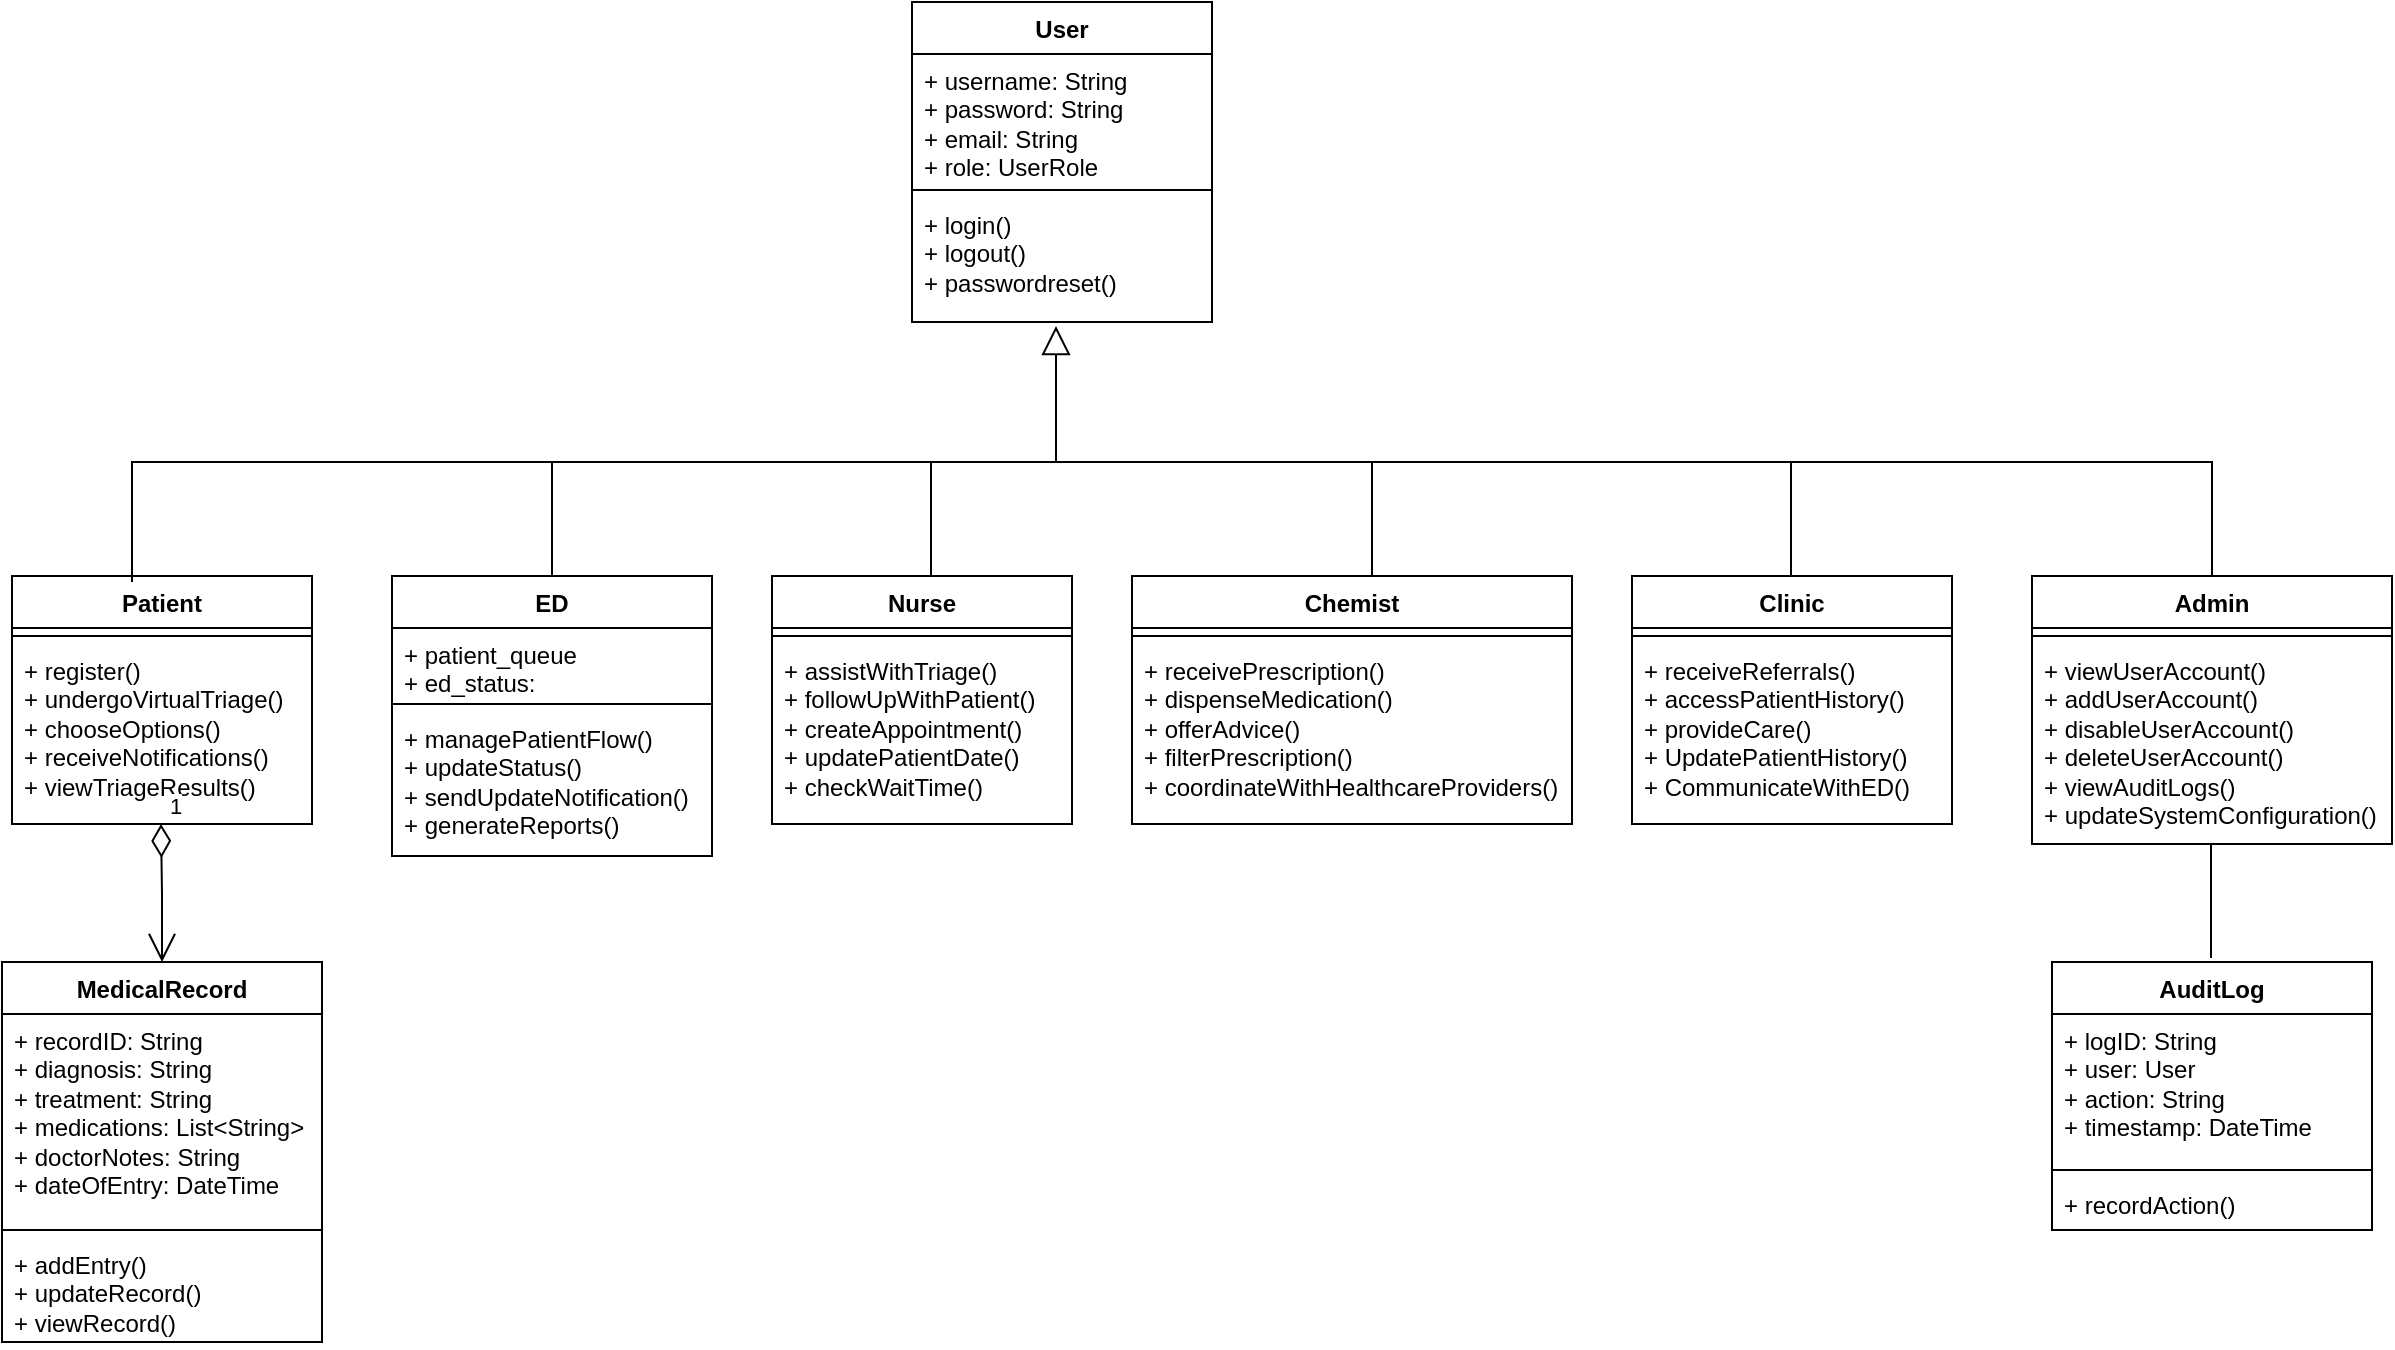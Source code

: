 <mxfile version="24.7.16">
  <diagram id="C5RBs43oDa-KdzZeNtuy" name="Page-1">
    <mxGraphModel grid="1" page="1" gridSize="10" guides="1" tooltips="1" connect="1" arrows="1" fold="1" pageScale="1" pageWidth="827" pageHeight="1169" math="0" shadow="0">
      <root>
        <mxCell id="WIyWlLk6GJQsqaUBKTNV-0" />
        <mxCell id="WIyWlLk6GJQsqaUBKTNV-1" parent="WIyWlLk6GJQsqaUBKTNV-0" />
        <mxCell id="7KKqcQ-AcLceqtSB1Sf0-24" value="User" style="swimlane;fontStyle=1;align=center;verticalAlign=top;childLayout=stackLayout;horizontal=1;startSize=26;horizontalStack=0;resizeParent=1;resizeParentMax=0;resizeLast=0;collapsible=1;marginBottom=0;whiteSpace=wrap;html=1;" vertex="1" parent="WIyWlLk6GJQsqaUBKTNV-1">
          <mxGeometry x="350" y="130" width="150" height="160" as="geometry" />
        </mxCell>
        <mxCell id="7KKqcQ-AcLceqtSB1Sf0-25" value="+ username: String&lt;div&gt;+ password: String&lt;/div&gt;&lt;div&gt;+ email: String&lt;/div&gt;&lt;div&gt;+ role: UserRole&lt;/div&gt;" style="text;strokeColor=none;fillColor=none;align=left;verticalAlign=top;spacingLeft=4;spacingRight=4;overflow=hidden;rotatable=0;points=[[0,0.5],[1,0.5]];portConstraint=eastwest;whiteSpace=wrap;html=1;" vertex="1" parent="7KKqcQ-AcLceqtSB1Sf0-24">
          <mxGeometry y="26" width="150" height="64" as="geometry" />
        </mxCell>
        <mxCell id="7KKqcQ-AcLceqtSB1Sf0-26" value="" style="line;strokeWidth=1;fillColor=none;align=left;verticalAlign=middle;spacingTop=-1;spacingLeft=3;spacingRight=3;rotatable=0;labelPosition=right;points=[];portConstraint=eastwest;strokeColor=inherit;" vertex="1" parent="7KKqcQ-AcLceqtSB1Sf0-24">
          <mxGeometry y="90" width="150" height="8" as="geometry" />
        </mxCell>
        <mxCell id="7KKqcQ-AcLceqtSB1Sf0-27" value="&lt;div&gt;+ login()&lt;/div&gt;&lt;div&gt;+ logout()&lt;/div&gt;&lt;div&gt;+ passwordreset()&lt;/div&gt;" style="text;strokeColor=none;fillColor=none;align=left;verticalAlign=top;spacingLeft=4;spacingRight=4;overflow=hidden;rotatable=0;points=[[0,0.5],[1,0.5]];portConstraint=eastwest;whiteSpace=wrap;html=1;" vertex="1" parent="7KKqcQ-AcLceqtSB1Sf0-24">
          <mxGeometry y="98" width="150" height="62" as="geometry" />
        </mxCell>
        <mxCell id="JApCHdV5CyoGkeaYSmi2-0" value="Patient" style="swimlane;fontStyle=1;align=center;verticalAlign=top;childLayout=stackLayout;horizontal=1;startSize=26;horizontalStack=0;resizeParent=1;resizeParentMax=0;resizeLast=0;collapsible=1;marginBottom=0;whiteSpace=wrap;html=1;" vertex="1" parent="WIyWlLk6GJQsqaUBKTNV-1">
          <mxGeometry x="-100" y="417" width="150" height="124" as="geometry" />
        </mxCell>
        <mxCell id="JApCHdV5CyoGkeaYSmi2-2" value="" style="line;strokeWidth=1;fillColor=none;align=left;verticalAlign=middle;spacingTop=-1;spacingLeft=3;spacingRight=3;rotatable=0;labelPosition=right;points=[];portConstraint=eastwest;strokeColor=inherit;" vertex="1" parent="JApCHdV5CyoGkeaYSmi2-0">
          <mxGeometry y="26" width="150" height="8" as="geometry" />
        </mxCell>
        <mxCell id="JApCHdV5CyoGkeaYSmi2-3" value="+ register()&lt;div&gt;+ undergoVirtualTriage()&lt;/div&gt;&lt;div&gt;+ chooseOptions()&lt;/div&gt;&lt;div&gt;+ receiveNotifications()&lt;/div&gt;&lt;div&gt;+ viewTriageResults()&lt;/div&gt;" style="text;strokeColor=none;fillColor=none;align=left;verticalAlign=top;spacingLeft=4;spacingRight=4;overflow=hidden;rotatable=0;points=[[0,0.5],[1,0.5]];portConstraint=eastwest;whiteSpace=wrap;html=1;" vertex="1" parent="JApCHdV5CyoGkeaYSmi2-0">
          <mxGeometry y="34" width="150" height="90" as="geometry" />
        </mxCell>
        <mxCell id="JApCHdV5CyoGkeaYSmi2-5" value="Admin" style="swimlane;fontStyle=1;align=center;verticalAlign=top;childLayout=stackLayout;horizontal=1;startSize=26;horizontalStack=0;resizeParent=1;resizeParentMax=0;resizeLast=0;collapsible=1;marginBottom=0;whiteSpace=wrap;html=1;" vertex="1" parent="WIyWlLk6GJQsqaUBKTNV-1">
          <mxGeometry x="910" y="417" width="180" height="134" as="geometry" />
        </mxCell>
        <mxCell id="JApCHdV5CyoGkeaYSmi2-7" value="" style="line;strokeWidth=1;fillColor=none;align=left;verticalAlign=middle;spacingTop=-1;spacingLeft=3;spacingRight=3;rotatable=0;labelPosition=right;points=[];portConstraint=eastwest;strokeColor=inherit;" vertex="1" parent="JApCHdV5CyoGkeaYSmi2-5">
          <mxGeometry y="26" width="180" height="8" as="geometry" />
        </mxCell>
        <mxCell id="JApCHdV5CyoGkeaYSmi2-8" value="+ viewUserAccount()&lt;div&gt;+ addUserAccount()&lt;/div&gt;&lt;div&gt;+ disableUserAccount()&lt;/div&gt;&lt;div&gt;+ deleteUserAccount()&lt;/div&gt;&lt;div&gt;+ viewAuditLogs()&lt;/div&gt;&lt;div&gt;+ updateSystemConfiguration()&lt;/div&gt;" style="text;strokeColor=none;fillColor=none;align=left;verticalAlign=top;spacingLeft=4;spacingRight=4;overflow=hidden;rotatable=0;points=[[0,0.5],[1,0.5]];portConstraint=eastwest;whiteSpace=wrap;html=1;" vertex="1" parent="JApCHdV5CyoGkeaYSmi2-5">
          <mxGeometry y="34" width="180" height="100" as="geometry" />
        </mxCell>
        <mxCell id="JApCHdV5CyoGkeaYSmi2-9" value="ED" style="swimlane;fontStyle=1;align=center;verticalAlign=top;childLayout=stackLayout;horizontal=1;startSize=26;horizontalStack=0;resizeParent=1;resizeParentMax=0;resizeLast=0;collapsible=1;marginBottom=0;whiteSpace=wrap;html=1;" vertex="1" parent="WIyWlLk6GJQsqaUBKTNV-1">
          <mxGeometry x="90" y="417" width="160" height="140" as="geometry" />
        </mxCell>
        <mxCell id="JApCHdV5CyoGkeaYSmi2-10" value="+ patient_queue&lt;div&gt;+ ed_status:&amp;nbsp;&lt;/div&gt;" style="text;strokeColor=none;fillColor=none;align=left;verticalAlign=top;spacingLeft=4;spacingRight=4;overflow=hidden;rotatable=0;points=[[0,0.5],[1,0.5]];portConstraint=eastwest;whiteSpace=wrap;html=1;" vertex="1" parent="JApCHdV5CyoGkeaYSmi2-9">
          <mxGeometry y="26" width="160" height="34" as="geometry" />
        </mxCell>
        <mxCell id="JApCHdV5CyoGkeaYSmi2-11" value="" style="line;strokeWidth=1;fillColor=none;align=left;verticalAlign=middle;spacingTop=-1;spacingLeft=3;spacingRight=3;rotatable=0;labelPosition=right;points=[];portConstraint=eastwest;strokeColor=inherit;" vertex="1" parent="JApCHdV5CyoGkeaYSmi2-9">
          <mxGeometry y="60" width="160" height="8" as="geometry" />
        </mxCell>
        <mxCell id="JApCHdV5CyoGkeaYSmi2-12" value="+ managePatientFlow()&lt;div&gt;+ updateStatus()&lt;/div&gt;&lt;div&gt;+ sendUpdateNotification()&lt;/div&gt;&lt;div&gt;+ generateReports()&lt;/div&gt;" style="text;strokeColor=none;fillColor=none;align=left;verticalAlign=top;spacingLeft=4;spacingRight=4;overflow=hidden;rotatable=0;points=[[0,0.5],[1,0.5]];portConstraint=eastwest;whiteSpace=wrap;html=1;" vertex="1" parent="JApCHdV5CyoGkeaYSmi2-9">
          <mxGeometry y="68" width="160" height="72" as="geometry" />
        </mxCell>
        <mxCell id="JApCHdV5CyoGkeaYSmi2-13" value="Clinic" style="swimlane;fontStyle=1;align=center;verticalAlign=top;childLayout=stackLayout;horizontal=1;startSize=26;horizontalStack=0;resizeParent=1;resizeParentMax=0;resizeLast=0;collapsible=1;marginBottom=0;whiteSpace=wrap;html=1;" vertex="1" parent="WIyWlLk6GJQsqaUBKTNV-1">
          <mxGeometry x="710" y="417" width="160" height="124" as="geometry" />
        </mxCell>
        <mxCell id="JApCHdV5CyoGkeaYSmi2-15" value="" style="line;strokeWidth=1;fillColor=none;align=left;verticalAlign=middle;spacingTop=-1;spacingLeft=3;spacingRight=3;rotatable=0;labelPosition=right;points=[];portConstraint=eastwest;strokeColor=inherit;" vertex="1" parent="JApCHdV5CyoGkeaYSmi2-13">
          <mxGeometry y="26" width="160" height="8" as="geometry" />
        </mxCell>
        <mxCell id="JApCHdV5CyoGkeaYSmi2-16" value="+ receiveReferrals()&lt;div&gt;+ accessPatientHistory()&lt;/div&gt;&lt;div&gt;+ provideCare()&lt;/div&gt;&lt;div&gt;+ UpdatePatientHistory()&lt;/div&gt;&lt;div&gt;+ CommunicateWithED()&lt;/div&gt;" style="text;strokeColor=none;fillColor=none;align=left;verticalAlign=top;spacingLeft=4;spacingRight=4;overflow=hidden;rotatable=0;points=[[0,0.5],[1,0.5]];portConstraint=eastwest;whiteSpace=wrap;html=1;" vertex="1" parent="JApCHdV5CyoGkeaYSmi2-13">
          <mxGeometry y="34" width="160" height="90" as="geometry" />
        </mxCell>
        <mxCell id="JApCHdV5CyoGkeaYSmi2-17" value="Nurse" style="swimlane;fontStyle=1;align=center;verticalAlign=top;childLayout=stackLayout;horizontal=1;startSize=26;horizontalStack=0;resizeParent=1;resizeParentMax=0;resizeLast=0;collapsible=1;marginBottom=0;whiteSpace=wrap;html=1;" vertex="1" parent="WIyWlLk6GJQsqaUBKTNV-1">
          <mxGeometry x="280" y="417" width="150" height="124" as="geometry" />
        </mxCell>
        <mxCell id="JApCHdV5CyoGkeaYSmi2-19" value="" style="line;strokeWidth=1;fillColor=none;align=left;verticalAlign=middle;spacingTop=-1;spacingLeft=3;spacingRight=3;rotatable=0;labelPosition=right;points=[];portConstraint=eastwest;strokeColor=inherit;" vertex="1" parent="JApCHdV5CyoGkeaYSmi2-17">
          <mxGeometry y="26" width="150" height="8" as="geometry" />
        </mxCell>
        <mxCell id="JApCHdV5CyoGkeaYSmi2-20" value="+ assistWithTriage()&lt;div&gt;+ followUpWithPatient()&lt;/div&gt;&lt;div&gt;+ createAppointment()&lt;/div&gt;&lt;div&gt;+ updatePatientDate()&lt;/div&gt;&lt;div&gt;+ checkWaitTime()&lt;/div&gt;" style="text;strokeColor=none;fillColor=none;align=left;verticalAlign=top;spacingLeft=4;spacingRight=4;overflow=hidden;rotatable=0;points=[[0,0.5],[1,0.5]];portConstraint=eastwest;whiteSpace=wrap;html=1;" vertex="1" parent="JApCHdV5CyoGkeaYSmi2-17">
          <mxGeometry y="34" width="150" height="90" as="geometry" />
        </mxCell>
        <mxCell id="JApCHdV5CyoGkeaYSmi2-21" value="Chemist" style="swimlane;fontStyle=1;align=center;verticalAlign=top;childLayout=stackLayout;horizontal=1;startSize=26;horizontalStack=0;resizeParent=1;resizeParentMax=0;resizeLast=0;collapsible=1;marginBottom=0;whiteSpace=wrap;html=1;" vertex="1" parent="WIyWlLk6GJQsqaUBKTNV-1">
          <mxGeometry x="460" y="417" width="220" height="124" as="geometry" />
        </mxCell>
        <mxCell id="JApCHdV5CyoGkeaYSmi2-23" value="" style="line;strokeWidth=1;fillColor=none;align=left;verticalAlign=middle;spacingTop=-1;spacingLeft=3;spacingRight=3;rotatable=0;labelPosition=right;points=[];portConstraint=eastwest;strokeColor=inherit;" vertex="1" parent="JApCHdV5CyoGkeaYSmi2-21">
          <mxGeometry y="26" width="220" height="8" as="geometry" />
        </mxCell>
        <mxCell id="JApCHdV5CyoGkeaYSmi2-24" value="+ receivePrescription()&lt;div&gt;+ dispenseMedication()&lt;/div&gt;&lt;div&gt;+ offerAdvice()&lt;/div&gt;&lt;div&gt;+ filterPrescription()&lt;/div&gt;&lt;div&gt;+ coordinateWithHealthcareProviders()&lt;/div&gt;" style="text;strokeColor=none;fillColor=none;align=left;verticalAlign=top;spacingLeft=4;spacingRight=4;overflow=hidden;rotatable=0;points=[[0,0.5],[1,0.5]];portConstraint=eastwest;whiteSpace=wrap;html=1;" vertex="1" parent="JApCHdV5CyoGkeaYSmi2-21">
          <mxGeometry y="34" width="220" height="90" as="geometry" />
        </mxCell>
        <mxCell id="HeUWFQ3dTlAahbH0ZeK0-4" value="AuditLog" style="swimlane;fontStyle=1;align=center;verticalAlign=top;childLayout=stackLayout;horizontal=1;startSize=26;horizontalStack=0;resizeParent=1;resizeParentMax=0;resizeLast=0;collapsible=1;marginBottom=0;whiteSpace=wrap;html=1;" vertex="1" parent="WIyWlLk6GJQsqaUBKTNV-1">
          <mxGeometry x="920" y="610" width="160" height="134" as="geometry" />
        </mxCell>
        <mxCell id="HeUWFQ3dTlAahbH0ZeK0-5" value="+ logID: String&lt;div&gt;+ user: User&lt;/div&gt;&lt;div&gt;+ action: String&lt;/div&gt;&lt;div&gt;+ timestamp: DateTime&lt;/div&gt;&lt;div&gt;&lt;br&gt;&lt;/div&gt;&lt;div&gt;&lt;br&gt;&lt;/div&gt;" style="text;strokeColor=none;fillColor=none;align=left;verticalAlign=top;spacingLeft=4;spacingRight=4;overflow=hidden;rotatable=0;points=[[0,0.5],[1,0.5]];portConstraint=eastwest;whiteSpace=wrap;html=1;" vertex="1" parent="HeUWFQ3dTlAahbH0ZeK0-4">
          <mxGeometry y="26" width="160" height="74" as="geometry" />
        </mxCell>
        <mxCell id="HeUWFQ3dTlAahbH0ZeK0-6" value="" style="line;strokeWidth=1;fillColor=none;align=left;verticalAlign=middle;spacingTop=-1;spacingLeft=3;spacingRight=3;rotatable=0;labelPosition=right;points=[];portConstraint=eastwest;strokeColor=inherit;" vertex="1" parent="HeUWFQ3dTlAahbH0ZeK0-4">
          <mxGeometry y="100" width="160" height="8" as="geometry" />
        </mxCell>
        <mxCell id="HeUWFQ3dTlAahbH0ZeK0-7" value="+ recordAction()" style="text;strokeColor=none;fillColor=none;align=left;verticalAlign=top;spacingLeft=4;spacingRight=4;overflow=hidden;rotatable=0;points=[[0,0.5],[1,0.5]];portConstraint=eastwest;whiteSpace=wrap;html=1;" vertex="1" parent="HeUWFQ3dTlAahbH0ZeK0-4">
          <mxGeometry y="108" width="160" height="26" as="geometry" />
        </mxCell>
        <mxCell id="OBrV_FEZi-91y5rjij_C-0" value="MedicalRecord" style="swimlane;fontStyle=1;align=center;verticalAlign=top;childLayout=stackLayout;horizontal=1;startSize=26;horizontalStack=0;resizeParent=1;resizeParentMax=0;resizeLast=0;collapsible=1;marginBottom=0;whiteSpace=wrap;html=1;" vertex="1" parent="WIyWlLk6GJQsqaUBKTNV-1">
          <mxGeometry x="-105" y="610" width="160" height="190" as="geometry" />
        </mxCell>
        <mxCell id="OBrV_FEZi-91y5rjij_C-1" value="+ recordID: String&lt;br&gt;+ diagnosis: String&lt;br&gt;+ treatment: String&lt;br&gt;+ medications: List&amp;lt;String&amp;gt;&lt;br&gt;+ doctorNotes: String&lt;br&gt;+ dateOfEntry: DateTime" style="text;strokeColor=none;fillColor=none;align=left;verticalAlign=top;spacingLeft=4;spacingRight=4;overflow=hidden;rotatable=0;points=[[0,0.5],[1,0.5]];portConstraint=eastwest;whiteSpace=wrap;html=1;" vertex="1" parent="OBrV_FEZi-91y5rjij_C-0">
          <mxGeometry y="26" width="160" height="104" as="geometry" />
        </mxCell>
        <mxCell id="OBrV_FEZi-91y5rjij_C-2" value="" style="line;strokeWidth=1;fillColor=none;align=left;verticalAlign=middle;spacingTop=-1;spacingLeft=3;spacingRight=3;rotatable=0;labelPosition=right;points=[];portConstraint=eastwest;strokeColor=inherit;" vertex="1" parent="OBrV_FEZi-91y5rjij_C-0">
          <mxGeometry y="130" width="160" height="8" as="geometry" />
        </mxCell>
        <mxCell id="OBrV_FEZi-91y5rjij_C-3" value="    + addEntry()&lt;br/&gt;    + updateRecord()&lt;br/&gt;    + viewRecord()" style="text;strokeColor=none;fillColor=none;align=left;verticalAlign=top;spacingLeft=4;spacingRight=4;overflow=hidden;rotatable=0;points=[[0,0.5],[1,0.5]];portConstraint=eastwest;whiteSpace=wrap;html=1;" vertex="1" parent="OBrV_FEZi-91y5rjij_C-0">
          <mxGeometry y="138" width="160" height="52" as="geometry" />
        </mxCell>
        <mxCell id="OBrV_FEZi-91y5rjij_C-11" value="" style="endArrow=block;endFill=0;endSize=12;html=1;rounded=0;exitX=0.4;exitY=0.024;exitDx=0;exitDy=0;exitPerimeter=0;entryX=0.48;entryY=1.032;entryDx=0;entryDy=0;entryPerimeter=0;" edge="1" parent="WIyWlLk6GJQsqaUBKTNV-1" source="JApCHdV5CyoGkeaYSmi2-0" target="7KKqcQ-AcLceqtSB1Sf0-27">
          <mxGeometry width="160" relative="1" as="geometry">
            <mxPoint x="-10" y="370" as="sourcePoint" />
            <mxPoint x="450" y="360" as="targetPoint" />
            <Array as="points">
              <mxPoint x="-40" y="360" />
              <mxPoint x="422" y="360" />
            </Array>
          </mxGeometry>
        </mxCell>
        <mxCell id="OBrV_FEZi-91y5rjij_C-12" value="" style="endArrow=none;endFill=0;endSize=12;html=1;rounded=0;entryX=0.5;entryY=0;entryDx=0;entryDy=0;" edge="1" parent="WIyWlLk6GJQsqaUBKTNV-1" target="JApCHdV5CyoGkeaYSmi2-5">
          <mxGeometry width="160" relative="1" as="geometry">
            <mxPoint x="420" y="360" as="sourcePoint" />
            <mxPoint x="750" y="350" as="targetPoint" />
            <Array as="points">
              <mxPoint x="1000" y="360" />
            </Array>
          </mxGeometry>
        </mxCell>
        <mxCell id="OBrV_FEZi-91y5rjij_C-13" value="" style="endArrow=none;endFill=0;endSize=12;html=1;rounded=0;" edge="1" parent="WIyWlLk6GJQsqaUBKTNV-1" source="JApCHdV5CyoGkeaYSmi2-9">
          <mxGeometry width="160" relative="1" as="geometry">
            <mxPoint x="40" y="210" as="sourcePoint" />
            <mxPoint x="170" y="360" as="targetPoint" />
          </mxGeometry>
        </mxCell>
        <mxCell id="OBrV_FEZi-91y5rjij_C-14" value="" style="endArrow=none;endFill=0;endSize=12;html=1;rounded=0;" edge="1" parent="WIyWlLk6GJQsqaUBKTNV-1">
          <mxGeometry width="160" relative="1" as="geometry">
            <mxPoint x="359.5" y="417" as="sourcePoint" />
            <mxPoint x="359.5" y="360" as="targetPoint" />
          </mxGeometry>
        </mxCell>
        <mxCell id="OBrV_FEZi-91y5rjij_C-15" value="" style="endArrow=none;endFill=0;endSize=12;html=1;rounded=0;" edge="1" parent="WIyWlLk6GJQsqaUBKTNV-1">
          <mxGeometry width="160" relative="1" as="geometry">
            <mxPoint x="580" y="417" as="sourcePoint" />
            <mxPoint x="580" y="360" as="targetPoint" />
          </mxGeometry>
        </mxCell>
        <mxCell id="OBrV_FEZi-91y5rjij_C-16" value="" style="endArrow=none;endFill=0;endSize=12;html=1;rounded=0;" edge="1" parent="WIyWlLk6GJQsqaUBKTNV-1">
          <mxGeometry width="160" relative="1" as="geometry">
            <mxPoint x="789.5" y="417" as="sourcePoint" />
            <mxPoint x="789.5" y="360" as="targetPoint" />
          </mxGeometry>
        </mxCell>
        <mxCell id="OBrV_FEZi-91y5rjij_C-18" value="" style="endArrow=none;endFill=0;endSize=12;html=1;rounded=0;" edge="1" parent="WIyWlLk6GJQsqaUBKTNV-1">
          <mxGeometry width="160" relative="1" as="geometry">
            <mxPoint x="999.5" y="608" as="sourcePoint" />
            <mxPoint x="999.5" y="551" as="targetPoint" />
          </mxGeometry>
        </mxCell>
        <mxCell id="OBrV_FEZi-91y5rjij_C-21" value="1" style="endArrow=open;html=1;endSize=12;startArrow=diamondThin;startSize=14;startFill=0;edgeStyle=orthogonalEdgeStyle;align=left;verticalAlign=bottom;rounded=0;" edge="1" parent="WIyWlLk6GJQsqaUBKTNV-1">
          <mxGeometry x="-1" y="3" relative="1" as="geometry">
            <mxPoint x="-25.5" y="541" as="sourcePoint" />
            <mxPoint x="-25" y="610" as="targetPoint" />
          </mxGeometry>
        </mxCell>
      </root>
    </mxGraphModel>
  </diagram>
</mxfile>
